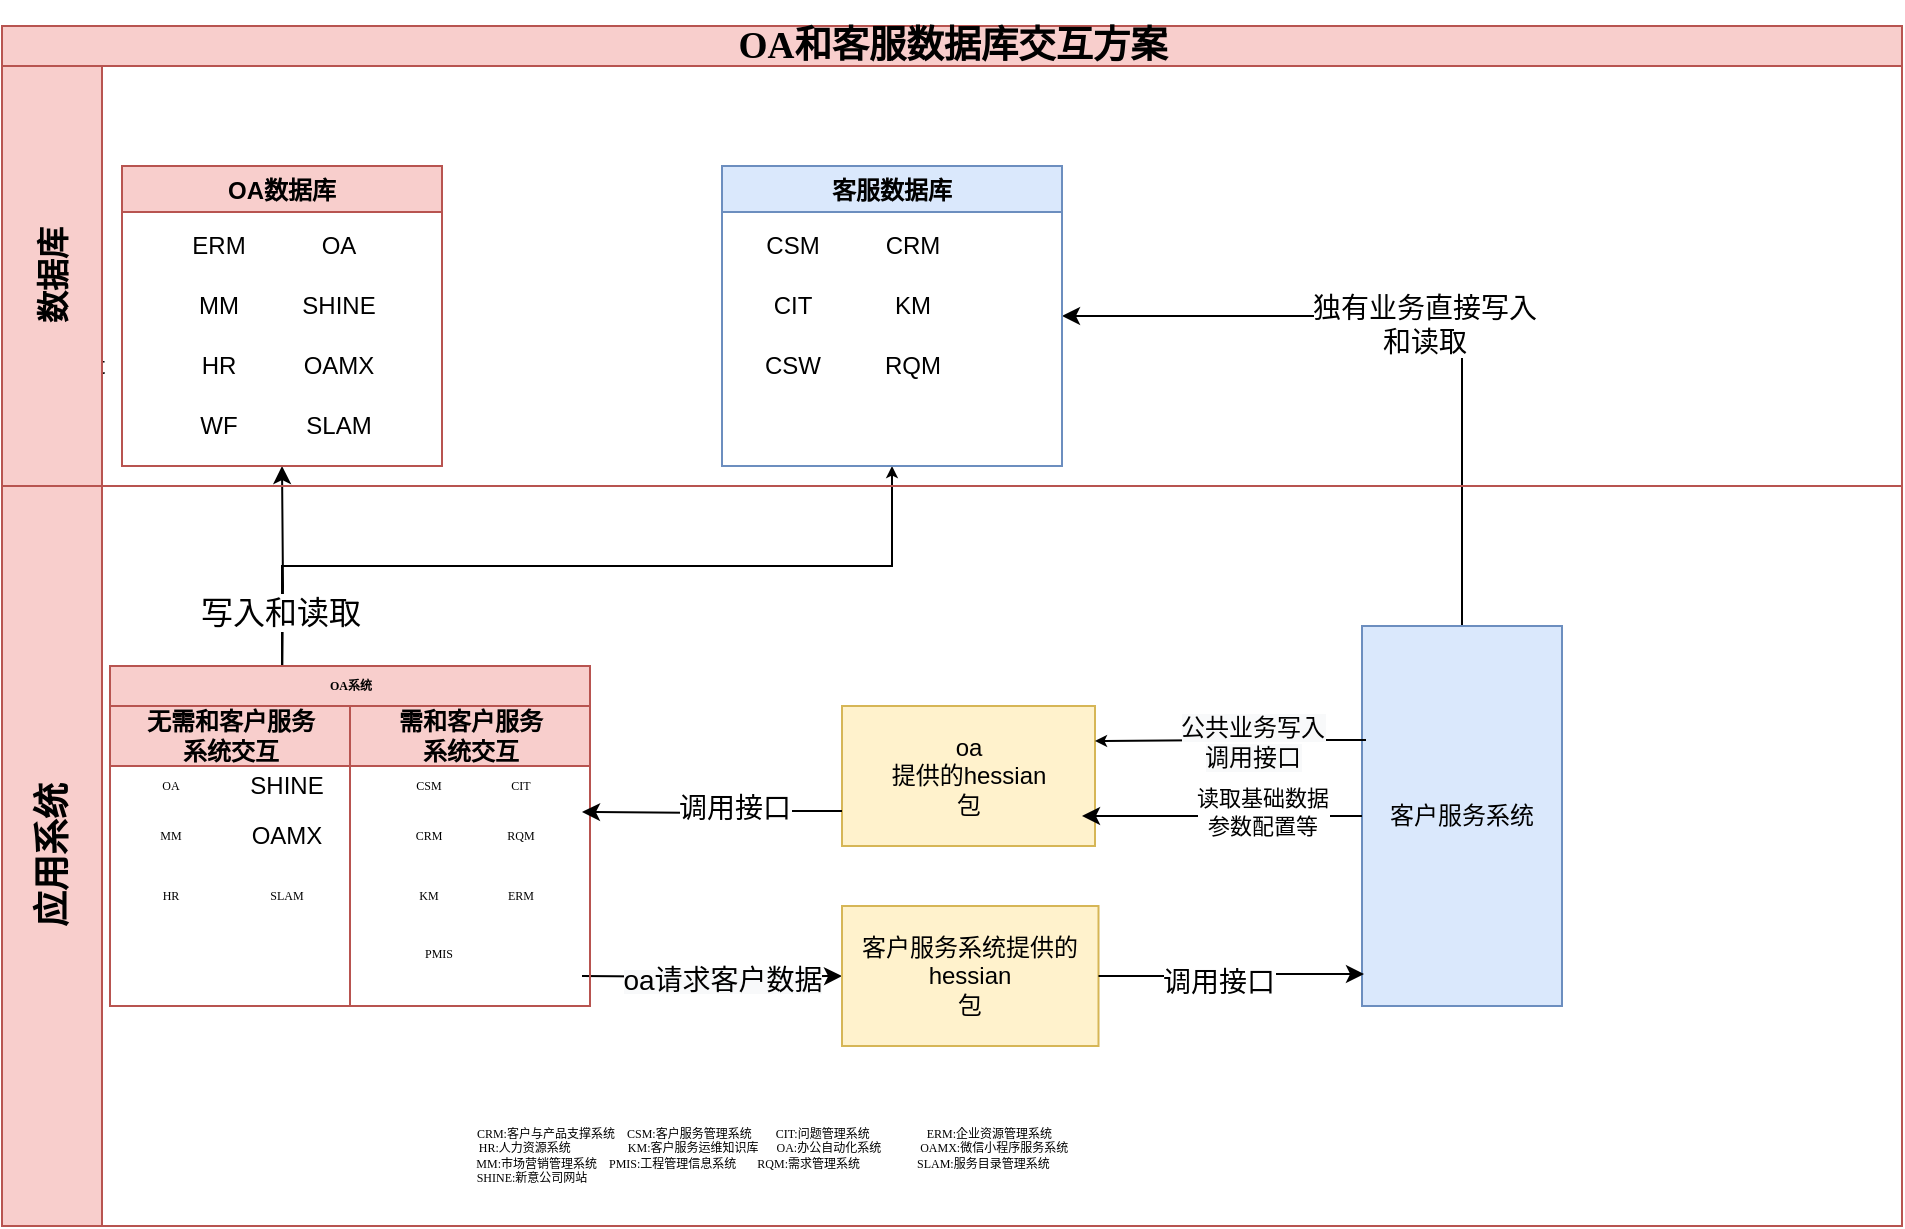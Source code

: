 <mxfile version="14.2.9" type="github">
  <diagram id="UE8eQSSXFoSJiq7shUUV" name="Page-1">
    <mxGraphModel dx="868" dy="450" grid="1" gridSize="10" guides="1" tooltips="1" connect="1" arrows="1" fold="1" page="1" pageScale="1" pageWidth="827" pageHeight="1169" math="0" shadow="0">
      <root>
        <mxCell id="0" />
        <mxCell id="1" parent="0" />
        <mxCell id="FY2ncXCN7WvVarkSa1O0-19" style="edgeStyle=orthogonalEdgeStyle;rounded=0;orthogonalLoop=1;jettySize=auto;html=1;exitX=0.5;exitY=0;exitDx=0;exitDy=0;entryX=0.5;entryY=1;entryDx=0;entryDy=0;" edge="1" parent="1" target="FY2ncXCN7WvVarkSa1O0-9">
          <mxGeometry relative="1" as="geometry">
            <mxPoint x="230" y="650" as="targetPoint" />
            <mxPoint x="260" y="800" as="sourcePoint" />
          </mxGeometry>
        </mxCell>
        <mxCell id="FY2ncXCN7WvVarkSa1O0-26" style="edgeStyle=orthogonalEdgeStyle;rounded=0;orthogonalLoop=1;jettySize=auto;html=1;entryX=0;entryY=0.5;entryDx=0;entryDy=0;" edge="1" parent="1" target="t4veuV4obBpxbiI5BckA-13">
          <mxGeometry relative="1" as="geometry">
            <mxPoint x="410" y="935" as="sourcePoint" />
          </mxGeometry>
        </mxCell>
        <mxCell id="FY2ncXCN7WvVarkSa1O0-30" value="&lt;span style=&quot;background-color: rgb(248 , 249 , 250)&quot;&gt;&lt;font style=&quot;font-size: 14px&quot;&gt;oa请求客户数据&lt;/font&gt;&lt;/span&gt;" style="edgeLabel;html=1;align=center;verticalAlign=middle;resizable=0;points=[];" vertex="1" connectable="0" parent="FY2ncXCN7WvVarkSa1O0-26">
          <mxGeometry x="0.075" y="-2" relative="1" as="geometry">
            <mxPoint as="offset" />
          </mxGeometry>
        </mxCell>
        <mxCell id="i0fkb7L7ZnLaU_ZSNFZ2-2" style="edgeStyle=orthogonalEdgeStyle;rounded=0;orthogonalLoop=1;jettySize=auto;html=1;entryX=1;entryY=0.5;entryDx=0;entryDy=0;exitX=0.5;exitY=0;exitDx=0;exitDy=0;" parent="1" source="14kvWUV_quERHJc_PtYc-6" target="FY2ncXCN7WvVarkSa1O0-1" edge="1">
          <mxGeometry relative="1" as="geometry">
            <mxPoint x="870" y="750" as="sourcePoint" />
            <mxPoint x="565" y="650" as="targetPoint" />
            <Array as="points">
              <mxPoint x="850" y="605" />
            </Array>
          </mxGeometry>
        </mxCell>
        <mxCell id="i0fkb7L7ZnLaU_ZSNFZ2-3" value="独有业务直接写入&lt;br style=&quot;font-size: 14px;&quot;&gt;和读取" style="edgeLabel;html=1;align=center;verticalAlign=middle;resizable=0;points=[];fontSize=14;" parent="i0fkb7L7ZnLaU_ZSNFZ2-2" vertex="1" connectable="0">
          <mxGeometry x="-0.018" y="4" relative="1" as="geometry">
            <mxPoint as="offset" />
          </mxGeometry>
        </mxCell>
        <mxCell id="14kvWUV_quERHJc_PtYc-35" value="" style="edgeStyle=orthogonalEdgeStyle;rounded=0;orthogonalLoop=1;jettySize=auto;html=1;startSize=3;endSize=3;entryX=0.5;entryY=1;entryDx=0;entryDy=0;strokeWidth=1;" parent="1" target="FY2ncXCN7WvVarkSa1O0-1" edge="1">
          <mxGeometry relative="1" as="geometry">
            <mxPoint x="260" y="800" as="sourcePoint" />
            <mxPoint x="490" y="670" as="targetPoint" />
            <Array as="points">
              <mxPoint x="260" y="730" />
              <mxPoint x="565" y="730" />
            </Array>
          </mxGeometry>
        </mxCell>
        <mxCell id="FY2ncXCN7WvVarkSa1O0-31" value="写入和读取" style="edgeLabel;html=1;align=center;verticalAlign=middle;resizable=0;points=[];fontSize=16;" vertex="1" connectable="0" parent="14kvWUV_quERHJc_PtYc-35">
          <mxGeometry x="-0.776" y="1" relative="1" as="geometry">
            <mxPoint as="offset" />
          </mxGeometry>
        </mxCell>
        <mxCell id="FY2ncXCN7WvVarkSa1O0-1" value="客服数据库" style="swimlane;fillColor=#dae8fc;strokeColor=#6c8ebf;" vertex="1" parent="1">
          <mxGeometry x="480" y="530" width="170" height="150" as="geometry" />
        </mxCell>
        <mxCell id="FY2ncXCN7WvVarkSa1O0-7" value="CSW" style="text;html=1;align=center;verticalAlign=middle;resizable=0;points=[];autosize=1;" vertex="1" parent="FY2ncXCN7WvVarkSa1O0-1">
          <mxGeometry x="15" y="90" width="40" height="20" as="geometry" />
        </mxCell>
        <mxCell id="FY2ncXCN7WvVarkSa1O0-2" value="CSM" style="text;html=1;align=center;verticalAlign=middle;resizable=0;points=[];autosize=1;" vertex="1" parent="FY2ncXCN7WvVarkSa1O0-1">
          <mxGeometry x="15" y="30" width="40" height="20" as="geometry" />
        </mxCell>
        <mxCell id="FY2ncXCN7WvVarkSa1O0-3" value="CRM" style="text;html=1;align=center;verticalAlign=middle;resizable=0;points=[];autosize=1;" vertex="1" parent="FY2ncXCN7WvVarkSa1O0-1">
          <mxGeometry x="75" y="30" width="40" height="20" as="geometry" />
        </mxCell>
        <mxCell id="FY2ncXCN7WvVarkSa1O0-4" value="CIT" style="text;html=1;align=center;verticalAlign=middle;resizable=0;points=[];autosize=1;" vertex="1" parent="FY2ncXCN7WvVarkSa1O0-1">
          <mxGeometry x="20" y="60" width="30" height="20" as="geometry" />
        </mxCell>
        <mxCell id="FY2ncXCN7WvVarkSa1O0-5" value="KM" style="text;html=1;align=center;verticalAlign=middle;resizable=0;points=[];autosize=1;" vertex="1" parent="FY2ncXCN7WvVarkSa1O0-1">
          <mxGeometry x="80" y="60" width="30" height="20" as="geometry" />
        </mxCell>
        <mxCell id="FY2ncXCN7WvVarkSa1O0-8" value="RQM" style="text;html=1;align=center;verticalAlign=middle;resizable=0;points=[];autosize=1;" vertex="1" parent="FY2ncXCN7WvVarkSa1O0-1">
          <mxGeometry x="75" y="90" width="40" height="20" as="geometry" />
        </mxCell>
        <mxCell id="FY2ncXCN7WvVarkSa1O0-9" value="OA数据库" style="swimlane;fillColor=#f8cecc;strokeColor=#b85450;" vertex="1" parent="1">
          <mxGeometry x="180" y="530" width="160" height="150" as="geometry" />
        </mxCell>
        <mxCell id="FY2ncXCN7WvVarkSa1O0-10" value="HR" style="text;html=1;align=center;verticalAlign=middle;resizable=0;points=[];autosize=1;" vertex="1" parent="FY2ncXCN7WvVarkSa1O0-9">
          <mxGeometry x="32.5" y="90" width="30" height="20" as="geometry" />
        </mxCell>
        <mxCell id="FY2ncXCN7WvVarkSa1O0-11" value="ERM" style="text;html=1;align=center;verticalAlign=middle;resizable=0;points=[];autosize=1;" vertex="1" parent="FY2ncXCN7WvVarkSa1O0-9">
          <mxGeometry x="27.5" y="30" width="40" height="20" as="geometry" />
        </mxCell>
        <mxCell id="FY2ncXCN7WvVarkSa1O0-12" value="OA" style="text;html=1;align=center;verticalAlign=middle;resizable=0;points=[];autosize=1;" vertex="1" parent="FY2ncXCN7WvVarkSa1O0-9">
          <mxGeometry x="92.5" y="30" width="30" height="20" as="geometry" />
        </mxCell>
        <mxCell id="FY2ncXCN7WvVarkSa1O0-13" value="MM" style="text;html=1;align=center;verticalAlign=middle;resizable=0;points=[];autosize=1;" vertex="1" parent="FY2ncXCN7WvVarkSa1O0-9">
          <mxGeometry x="27.5" y="60" width="40" height="20" as="geometry" />
        </mxCell>
        <mxCell id="FY2ncXCN7WvVarkSa1O0-14" value="SHINE" style="text;html=1;align=center;verticalAlign=middle;resizable=0;points=[];autosize=1;" vertex="1" parent="FY2ncXCN7WvVarkSa1O0-9">
          <mxGeometry x="82.5" y="60" width="50" height="20" as="geometry" />
        </mxCell>
        <mxCell id="FY2ncXCN7WvVarkSa1O0-15" value="OAMX" style="text;html=1;align=center;verticalAlign=middle;resizable=0;points=[];autosize=1;" vertex="1" parent="FY2ncXCN7WvVarkSa1O0-9">
          <mxGeometry x="82.5" y="90" width="50" height="20" as="geometry" />
        </mxCell>
        <mxCell id="FY2ncXCN7WvVarkSa1O0-16" value="WF" style="text;html=1;align=center;verticalAlign=middle;resizable=0;points=[];autosize=1;" vertex="1" parent="FY2ncXCN7WvVarkSa1O0-9">
          <mxGeometry x="32.5" y="120" width="30" height="20" as="geometry" />
        </mxCell>
        <mxCell id="FY2ncXCN7WvVarkSa1O0-17" value="SLAM" style="text;html=1;align=center;verticalAlign=middle;resizable=0;points=[];autosize=1;" vertex="1" parent="FY2ncXCN7WvVarkSa1O0-9">
          <mxGeometry x="82.5" y="120" width="50" height="20" as="geometry" />
        </mxCell>
        <mxCell id="FY2ncXCN7WvVarkSa1O0-44" value="Text" style="text;html=1;align=center;verticalAlign=middle;resizable=0;points=[];autosize=1;" vertex="1" parent="1">
          <mxGeometry x="140" y="620" width="40" height="20" as="geometry" />
        </mxCell>
        <mxCell id="FY2ncXCN7WvVarkSa1O0-45" value="&lt;p class=&quot;MsoNormal&quot; style=&quot;margin-left: 21.25pt ; text-indent: -21.25pt&quot;&gt;&lt;span style=&quot;font-size: 18.667px&quot;&gt;OA和客服数据库交互方案&lt;/span&gt;&lt;/p&gt;" style="swimlane;html=1;childLayout=stackLayout;resizeParent=1;resizeParentMax=0;horizontal=1;startSize=20;horizontalStack=0;labelPosition=center;verticalLabelPosition=middle;align=center;verticalAlign=middle;fontFamily=Times New Roman;fillColor=#f8cecc;strokeColor=#b85450;" vertex="1" parent="1">
          <mxGeometry x="120" y="460" width="950" height="600" as="geometry" />
        </mxCell>
        <mxCell id="FY2ncXCN7WvVarkSa1O0-46" value="&lt;font style=&quot;font-size: 16px&quot;&gt;数据库&lt;/font&gt;" style="swimlane;html=1;startSize=50;horizontal=0;fontSize=6;fillColor=#f8cecc;strokeColor=#b85450;" vertex="1" parent="FY2ncXCN7WvVarkSa1O0-45">
          <mxGeometry y="20" width="950" height="210" as="geometry" />
        </mxCell>
        <mxCell id="FY2ncXCN7WvVarkSa1O0-47" value="&lt;font face=&quot;Verdana&quot;&gt;&lt;span style=&quot;font-size: 18px&quot;&gt;应用系统&lt;/span&gt;&lt;/font&gt;" style="swimlane;html=1;startSize=50;horizontal=0;fillColor=#f8cecc;strokeColor=#b85450;" vertex="1" parent="FY2ncXCN7WvVarkSa1O0-45">
          <mxGeometry y="230" width="950" height="370" as="geometry" />
        </mxCell>
        <mxCell id="FY2ncXCN7WvVarkSa1O0-59" value="OA系统" style="swimlane;html=1;childLayout=stackLayout;resizeParent=1;resizeParentMax=0;startSize=20;fontFamily=Times New Roman;fontSize=6;fillColor=#f8cecc;strokeColor=#b85450;" vertex="1" parent="FY2ncXCN7WvVarkSa1O0-47">
          <mxGeometry x="54" y="90" width="240" height="170" as="geometry" />
        </mxCell>
        <mxCell id="FY2ncXCN7WvVarkSa1O0-60" value="无需和客户服务&lt;br&gt;系统交互" style="swimlane;html=1;startSize=30;fillColor=#f8cecc;strokeColor=#b85450;" vertex="1" parent="FY2ncXCN7WvVarkSa1O0-59">
          <mxGeometry y="20" width="120" height="150" as="geometry" />
        </mxCell>
        <mxCell id="FY2ncXCN7WvVarkSa1O0-73" value="SHINE" style="text;html=1;align=center;verticalAlign=middle;resizable=0;points=[];autosize=1;" vertex="1" parent="FY2ncXCN7WvVarkSa1O0-60">
          <mxGeometry x="62.5" y="30" width="50" height="20" as="geometry" />
        </mxCell>
        <mxCell id="FY2ncXCN7WvVarkSa1O0-76" value="MM" style="text;html=1;align=center;verticalAlign=middle;resizable=0;points=[];autosize=1;fontSize=6;fontFamily=Times New Roman;" vertex="1" parent="FY2ncXCN7WvVarkSa1O0-60">
          <mxGeometry x="10" y="60" width="40" height="10" as="geometry" />
        </mxCell>
        <mxCell id="FY2ncXCN7WvVarkSa1O0-77" value="OAMX" style="text;html=1;align=center;verticalAlign=middle;resizable=0;points=[];autosize=1;" vertex="1" parent="FY2ncXCN7WvVarkSa1O0-60">
          <mxGeometry x="62.5" y="55" width="50" height="20" as="geometry" />
        </mxCell>
        <mxCell id="FY2ncXCN7WvVarkSa1O0-78" value="HR" style="text;html=1;align=center;verticalAlign=middle;resizable=0;points=[];autosize=1;fontSize=6;fontFamily=Times New Roman;" vertex="1" parent="FY2ncXCN7WvVarkSa1O0-60">
          <mxGeometry x="15" y="90" width="30" height="10" as="geometry" />
        </mxCell>
        <mxCell id="FY2ncXCN7WvVarkSa1O0-72" value="OA" style="text;html=1;align=center;verticalAlign=middle;resizable=0;points=[];autosize=1;fontSize=6;fontFamily=Times New Roman;" vertex="1" parent="FY2ncXCN7WvVarkSa1O0-60">
          <mxGeometry x="15" y="35" width="30" height="10" as="geometry" />
        </mxCell>
        <mxCell id="FY2ncXCN7WvVarkSa1O0-85" value="SLAM" style="text;html=1;align=center;verticalAlign=middle;resizable=0;points=[];autosize=1;fontSize=6;fontFamily=Times New Roman;" vertex="1" parent="FY2ncXCN7WvVarkSa1O0-60">
          <mxGeometry x="62.5" y="90" width="50" height="10" as="geometry" />
        </mxCell>
        <mxCell id="FY2ncXCN7WvVarkSa1O0-61" value="需和客户服务&lt;br&gt;系统交互" style="swimlane;html=1;startSize=30;fillColor=#f8cecc;strokeColor=#b85450;" vertex="1" parent="FY2ncXCN7WvVarkSa1O0-59">
          <mxGeometry x="120" y="20" width="120" height="150" as="geometry" />
        </mxCell>
        <mxCell id="FY2ncXCN7WvVarkSa1O0-67" value="CIT" style="text;html=1;align=center;verticalAlign=middle;resizable=0;points=[];autosize=1;fontSize=6;fontFamily=Times New Roman;" vertex="1" parent="FY2ncXCN7WvVarkSa1O0-61">
          <mxGeometry x="70" y="35" width="30" height="10" as="geometry" />
        </mxCell>
        <mxCell id="FY2ncXCN7WvVarkSa1O0-68" value="RQM" style="text;html=1;align=center;verticalAlign=middle;resizable=0;points=[];autosize=1;fontSize=6;fontFamily=Times New Roman;" vertex="1" parent="FY2ncXCN7WvVarkSa1O0-61">
          <mxGeometry x="65" y="60" width="40" height="10" as="geometry" />
        </mxCell>
        <mxCell id="FY2ncXCN7WvVarkSa1O0-66" value="CRM" style="text;html=1;align=center;verticalAlign=middle;resizable=0;points=[];autosize=1;fontSize=6;fontFamily=Times New Roman;" vertex="1" parent="FY2ncXCN7WvVarkSa1O0-61">
          <mxGeometry x="19" y="60" width="40" height="10" as="geometry" />
        </mxCell>
        <mxCell id="FY2ncXCN7WvVarkSa1O0-69" value="KM" style="text;html=1;align=center;verticalAlign=middle;resizable=0;points=[];autosize=1;fontSize=6;fontFamily=Times New Roman;" vertex="1" parent="FY2ncXCN7WvVarkSa1O0-61">
          <mxGeometry x="24" y="90" width="30" height="10" as="geometry" />
        </mxCell>
        <mxCell id="FY2ncXCN7WvVarkSa1O0-70" value="ERM" style="text;html=1;align=center;verticalAlign=middle;resizable=0;points=[];autosize=1;fontSize=6;fontFamily=Times New Roman;" vertex="1" parent="FY2ncXCN7WvVarkSa1O0-61">
          <mxGeometry x="65" y="90" width="40" height="10" as="geometry" />
        </mxCell>
        <mxCell id="FY2ncXCN7WvVarkSa1O0-71" value="PMIS" style="text;html=1;align=center;verticalAlign=middle;resizable=0;points=[];autosize=1;fontSize=6;fontFamily=Times New Roman;" vertex="1" parent="FY2ncXCN7WvVarkSa1O0-61">
          <mxGeometry x="24" y="119" width="40" height="10" as="geometry" />
        </mxCell>
        <mxCell id="FY2ncXCN7WvVarkSa1O0-63" value="CSM" style="text;html=1;align=center;verticalAlign=middle;resizable=0;points=[];autosize=1;fontSize=6;fontFamily=Times New Roman;" vertex="1" parent="FY2ncXCN7WvVarkSa1O0-61">
          <mxGeometry x="19" y="35" width="40" height="10" as="geometry" />
        </mxCell>
        <mxCell id="t4veuV4obBpxbiI5BckA-13" value="&lt;span&gt;客户服务系统提供的&lt;/span&gt;hessian&lt;span&gt;&lt;br&gt;包&lt;/span&gt;" style="rounded=0;whiteSpace=wrap;html=1;fillColor=#fff2cc;strokeColor=#d6b656;" parent="FY2ncXCN7WvVarkSa1O0-47" vertex="1">
          <mxGeometry x="420" y="210" width="128.25" height="70" as="geometry" />
        </mxCell>
        <mxCell id="14kvWUV_quERHJc_PtYc-5" value="oa&lt;br&gt;提供的hessian&lt;br&gt;包" style="rounded=0;whiteSpace=wrap;html=1;fillColor=#fff2cc;strokeColor=#d6b656;" parent="FY2ncXCN7WvVarkSa1O0-47" vertex="1">
          <mxGeometry x="420" y="110" width="126.5" height="70" as="geometry" />
        </mxCell>
        <mxCell id="14kvWUV_quERHJc_PtYc-6" value="客户服务系统" style="rounded=0;whiteSpace=wrap;html=1;fillColor=#dae8fc;strokeColor=#6c8ebf;" parent="FY2ncXCN7WvVarkSa1O0-47" vertex="1">
          <mxGeometry x="680" y="70" width="100" height="190" as="geometry" />
        </mxCell>
        <mxCell id="t4veuV4obBpxbiI5BckA-15" style="edgeStyle=orthogonalEdgeStyle;rounded=0;orthogonalLoop=1;jettySize=auto;html=1;entryX=0.01;entryY=0.916;entryDx=0;entryDy=0;entryPerimeter=0;" parent="FY2ncXCN7WvVarkSa1O0-47" source="t4veuV4obBpxbiI5BckA-13" target="14kvWUV_quERHJc_PtYc-6" edge="1">
          <mxGeometry relative="1" as="geometry">
            <mxPoint x="650" y="250" as="targetPoint" />
            <Array as="points">
              <mxPoint x="614" y="245" />
              <mxPoint x="614" y="244" />
            </Array>
          </mxGeometry>
        </mxCell>
        <mxCell id="t4veuV4obBpxbiI5BckA-16" value="&lt;font style=&quot;font-size: 14px&quot;&gt;调用接口&lt;/font&gt;" style="edgeLabel;html=1;align=center;verticalAlign=middle;resizable=0;points=[];" parent="t4veuV4obBpxbiI5BckA-15" vertex="1" connectable="0">
          <mxGeometry x="-0.11" y="-3" relative="1" as="geometry">
            <mxPoint as="offset" />
          </mxGeometry>
        </mxCell>
        <mxCell id="d7TN0npvr_UU3JJ0cC5B-4" value="" style="edgeStyle=orthogonalEdgeStyle;rounded=0;orthogonalLoop=1;jettySize=auto;html=1;startSize=3;endSize=3;entryX=1;entryY=0.25;entryDx=0;entryDy=0;exitX=0.02;exitY=0.3;exitDx=0;exitDy=0;exitPerimeter=0;" parent="FY2ncXCN7WvVarkSa1O0-47" source="14kvWUV_quERHJc_PtYc-6" target="14kvWUV_quERHJc_PtYc-5" edge="1">
          <mxGeometry relative="1" as="geometry">
            <mxPoint x="650" y="117.93" as="sourcePoint" />
            <Array as="points" />
          </mxGeometry>
        </mxCell>
        <mxCell id="FY2ncXCN7WvVarkSa1O0-35" value="&lt;span style=&quot;font-size: 12px ; background-color: rgb(248 , 249 , 250)&quot;&gt;公共业务写入&lt;br&gt;调用接口&lt;/span&gt;" style="edgeLabel;html=1;align=center;verticalAlign=middle;resizable=0;points=[];" vertex="1" connectable="0" parent="d7TN0npvr_UU3JJ0cC5B-4">
          <mxGeometry x="-0.162" y="1" relative="1" as="geometry">
            <mxPoint as="offset" />
          </mxGeometry>
        </mxCell>
        <mxCell id="FY2ncXCN7WvVarkSa1O0-38" style="edgeStyle=orthogonalEdgeStyle;rounded=0;orthogonalLoop=1;jettySize=auto;html=1;exitX=0;exitY=0.5;exitDx=0;exitDy=0;" edge="1" parent="FY2ncXCN7WvVarkSa1O0-47" source="14kvWUV_quERHJc_PtYc-6">
          <mxGeometry relative="1" as="geometry">
            <mxPoint x="647" y="170.94" as="sourcePoint" />
            <mxPoint x="540" y="165" as="targetPoint" />
            <Array as="points">
              <mxPoint x="580" y="165" />
              <mxPoint x="580" y="165" />
            </Array>
          </mxGeometry>
        </mxCell>
        <mxCell id="FY2ncXCN7WvVarkSa1O0-39" value="读取基础数据&lt;br&gt;参数配置等" style="edgeLabel;html=1;align=center;verticalAlign=middle;resizable=0;points=[];" vertex="1" connectable="0" parent="FY2ncXCN7WvVarkSa1O0-38">
          <mxGeometry x="-0.283" y="-2" relative="1" as="geometry">
            <mxPoint as="offset" />
          </mxGeometry>
        </mxCell>
        <mxCell id="FY2ncXCN7WvVarkSa1O0-84" value="&amp;nbsp;CRM:客户与产品支撑系统&amp;nbsp; &amp;nbsp; CSM:客户服务管理系统&amp;nbsp; &amp;nbsp; &amp;nbsp; &amp;nbsp; CIT:问题管理系统&amp;nbsp; &amp;nbsp; &amp;nbsp; &amp;nbsp; &amp;nbsp; &amp;nbsp; &amp;nbsp; &amp;nbsp; &amp;nbsp; &amp;nbsp;ERM:企业资源管理系统&lt;br&gt;&amp;nbsp; &amp;nbsp; &amp;nbsp; &amp;nbsp;HR:人力资源系统&amp;nbsp; &amp;nbsp; &amp;nbsp; &amp;nbsp; &amp;nbsp; &amp;nbsp; &amp;nbsp; &amp;nbsp; &amp;nbsp; &amp;nbsp;KM:客户服务运维知识库&amp;nbsp; &amp;nbsp; &amp;nbsp; OA:办公自动化系统&amp;nbsp; &amp;nbsp; &amp;nbsp; &amp;nbsp; &amp;nbsp; &amp;nbsp; &amp;nbsp;OAMX:微信小程序服务系统&lt;br&gt;MM:市场营销管理系统&amp;nbsp; &amp;nbsp; PMIS:工程管理信息系统 &amp;nbsp; &amp;nbsp; &amp;nbsp; RQM:需求管理系统&amp;nbsp; &amp;nbsp; &amp;nbsp; &amp;nbsp; &amp;nbsp; &amp;nbsp; &amp;nbsp; &amp;nbsp; &amp;nbsp; &amp;nbsp;SLAM:服务目录管理系统&lt;br&gt;SHINE:新意公司网站&amp;nbsp; &amp;nbsp; &amp;nbsp; &amp;nbsp; &amp;nbsp; &amp;nbsp; &amp;nbsp; &amp;nbsp; &amp;nbsp; &amp;nbsp; &amp;nbsp; &amp;nbsp; &amp;nbsp; &amp;nbsp; &amp;nbsp; &amp;nbsp; &amp;nbsp; &amp;nbsp; &amp;nbsp; &amp;nbsp; &amp;nbsp; &amp;nbsp; &amp;nbsp; &amp;nbsp; &amp;nbsp; &amp;nbsp; &amp;nbsp; &amp;nbsp; &amp;nbsp; &amp;nbsp; &amp;nbsp; &amp;nbsp; &amp;nbsp; &amp;nbsp; &amp;nbsp; &amp;nbsp; &amp;nbsp; &amp;nbsp; &amp;nbsp; &amp;nbsp; &amp;nbsp; &amp;nbsp; &amp;nbsp; &amp;nbsp; &amp;nbsp; &amp;nbsp; &amp;nbsp; &amp;nbsp; &amp;nbsp; &amp;nbsp; &amp;nbsp; &amp;nbsp; &amp;nbsp; &amp;nbsp; &amp;nbsp; &amp;nbsp; &amp;nbsp; &amp;nbsp; &amp;nbsp; &amp;nbsp; &amp;nbsp; &amp;nbsp; &amp;nbsp; &amp;nbsp; &amp;nbsp; &amp;nbsp; &amp;nbsp; &amp;nbsp; &amp;nbsp; &amp;nbsp; &amp;nbsp; &amp;nbsp; &amp;nbsp; &amp;nbsp; &amp;nbsp; &amp;nbsp; &amp;nbsp;&amp;nbsp;" style="text;html=1;align=center;verticalAlign=middle;resizable=0;points=[];autosize=1;fontSize=6;fontFamily=Times New Roman;" vertex="1" parent="FY2ncXCN7WvVarkSa1O0-47">
          <mxGeometry x="65" y="320" width="630" height="30" as="geometry" />
        </mxCell>
        <mxCell id="FY2ncXCN7WvVarkSa1O0-82" style="edgeStyle=orthogonalEdgeStyle;rounded=0;orthogonalLoop=1;jettySize=auto;html=1;exitX=0;exitY=0.75;exitDx=0;exitDy=0;fontFamily=Times New Roman;fontSize=6;" edge="1" parent="1" source="14kvWUV_quERHJc_PtYc-5">
          <mxGeometry relative="1" as="geometry">
            <mxPoint x="410" y="853" as="targetPoint" />
          </mxGeometry>
        </mxCell>
        <mxCell id="FY2ncXCN7WvVarkSa1O0-83" value="&lt;font style=&quot;font-size: 14px&quot;&gt;调用接口&lt;/font&gt;" style="edgeLabel;html=1;align=center;verticalAlign=middle;resizable=0;points=[];fontSize=9;fontFamily=Times New Roman;" vertex="1" connectable="0" parent="FY2ncXCN7WvVarkSa1O0-82">
          <mxGeometry x="-0.17" y="-1" relative="1" as="geometry">
            <mxPoint as="offset" />
          </mxGeometry>
        </mxCell>
      </root>
    </mxGraphModel>
  </diagram>
</mxfile>
